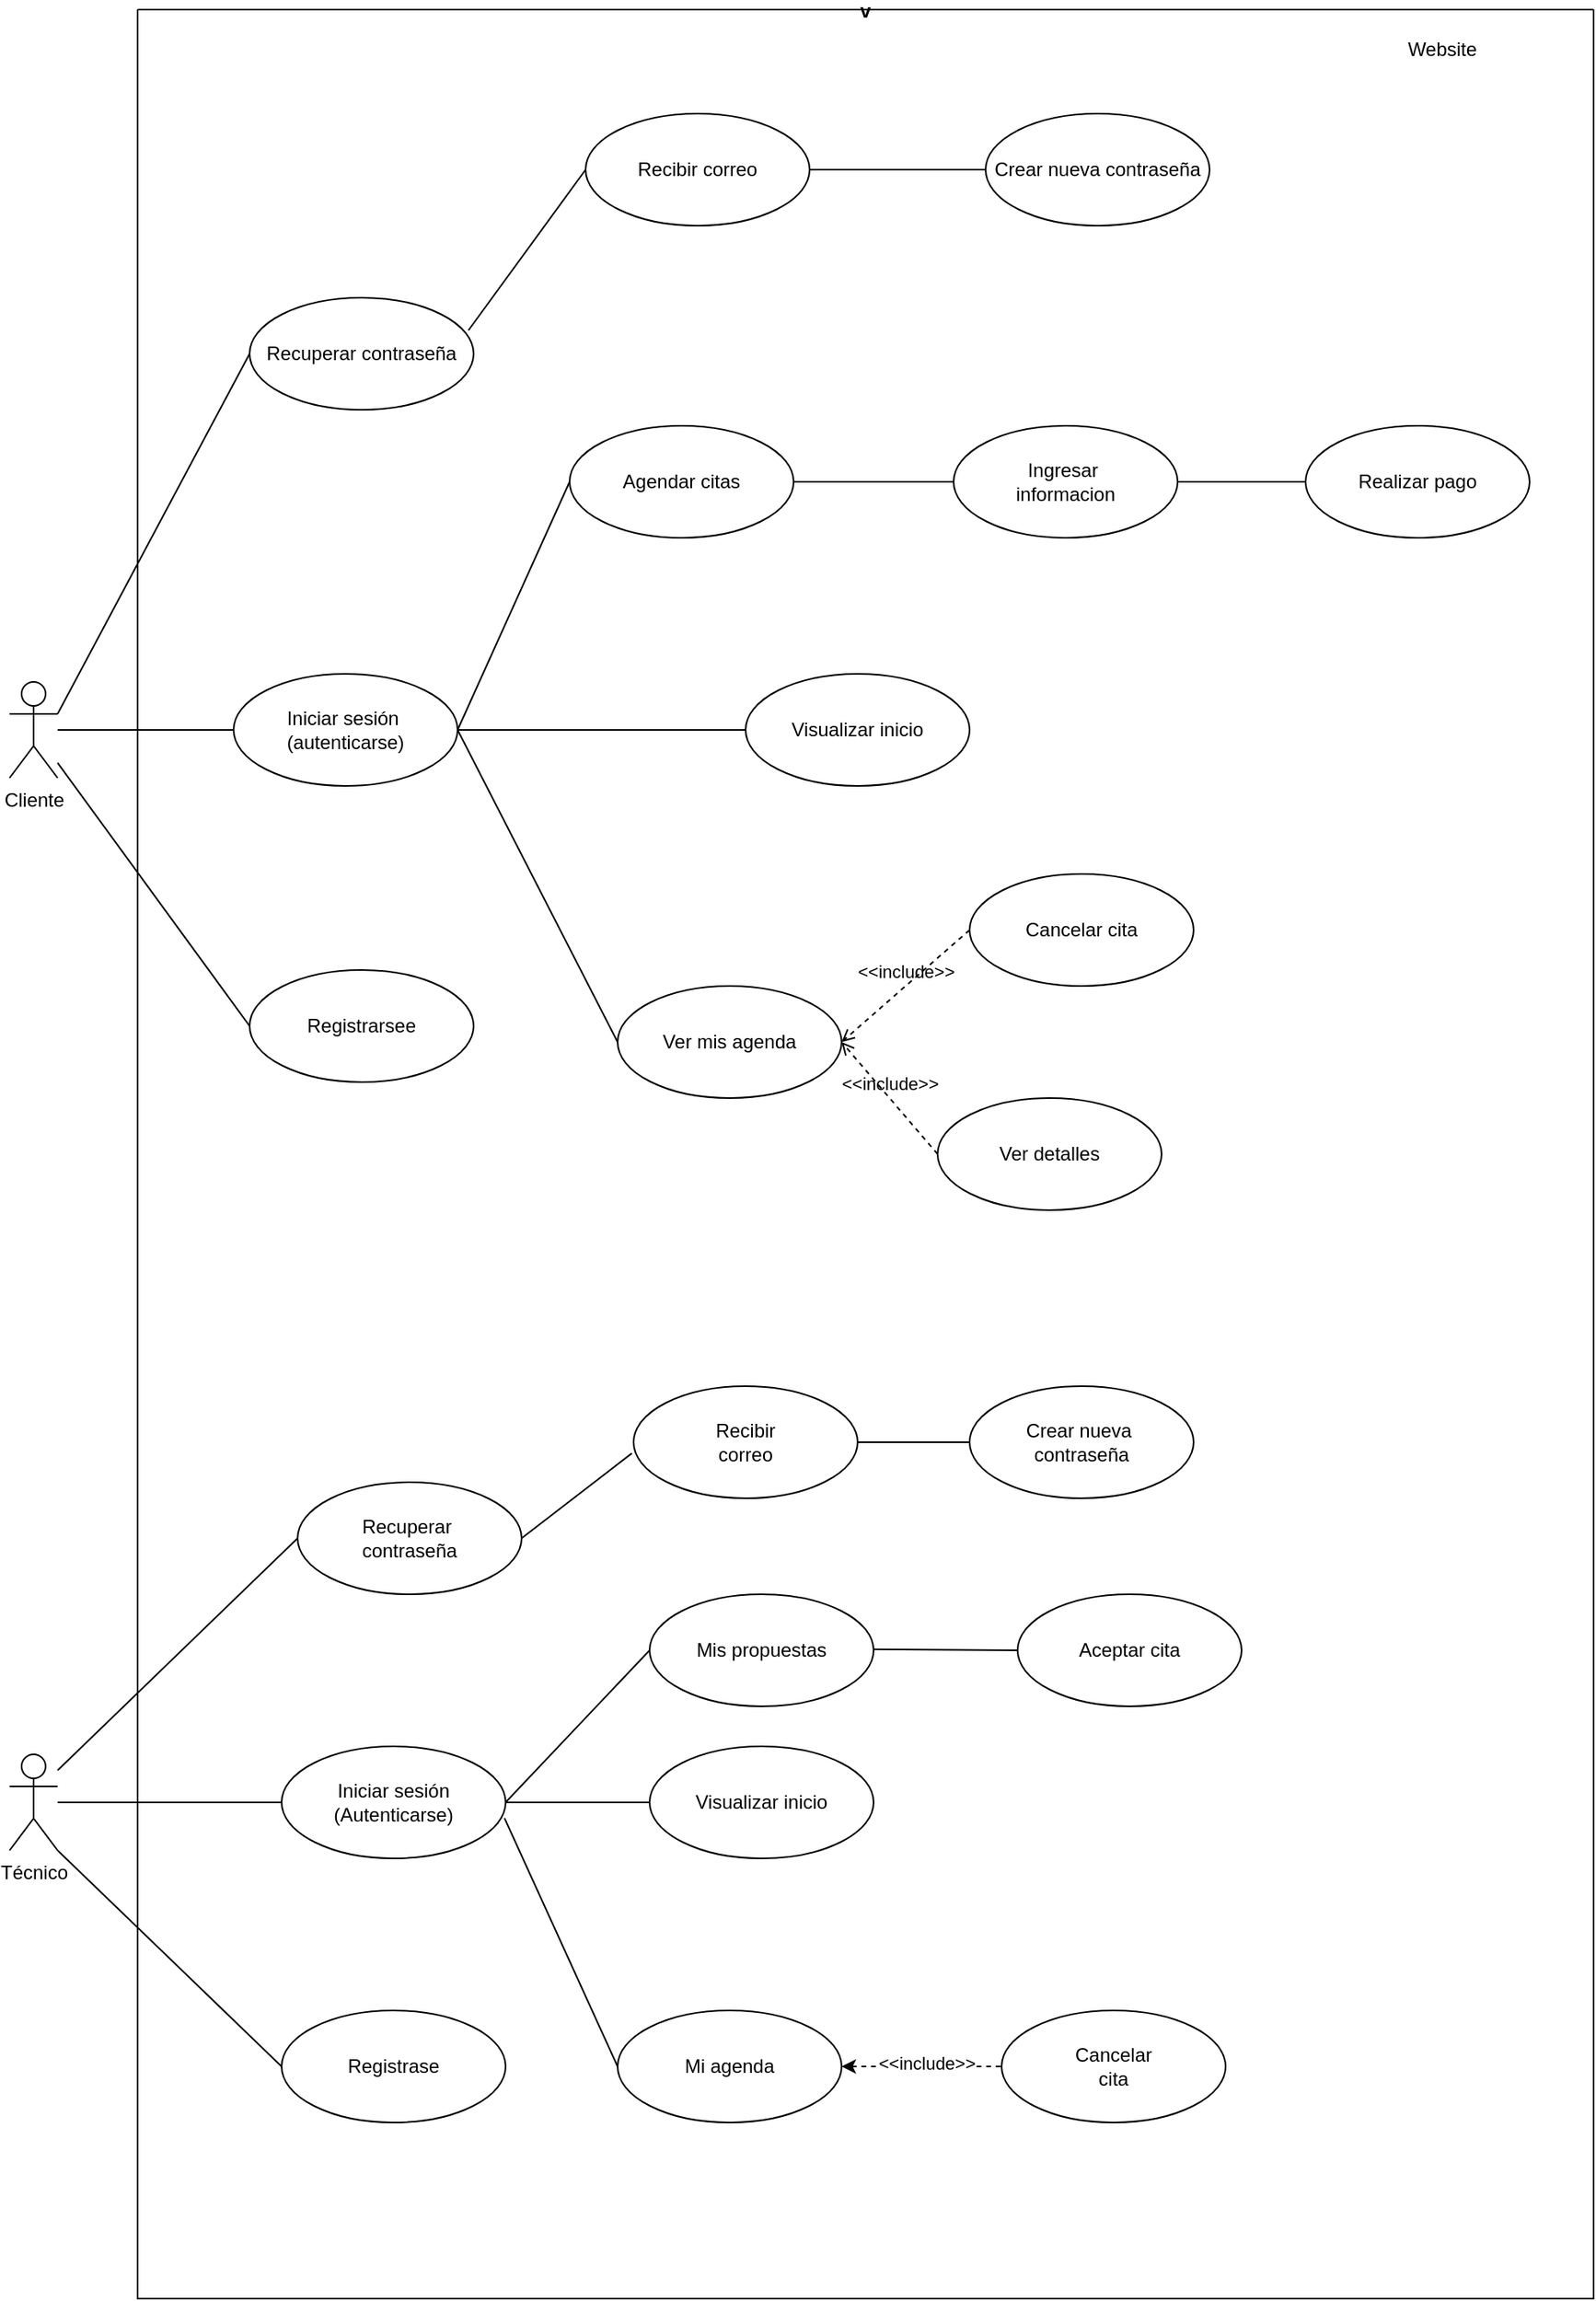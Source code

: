 <mxfile version="24.7.17">
  <diagram name="Page-1" id="BsvyeF4KI63PfdyFnDuq">
    <mxGraphModel dx="2723" dy="2103" grid="1" gridSize="10" guides="1" tooltips="1" connect="1" arrows="1" fold="1" page="0" pageScale="1" pageWidth="827" pageHeight="1169" math="0" shadow="0">
      <root>
        <mxCell id="0" />
        <mxCell id="1" parent="0" />
        <mxCell id="UY9DITYKQAompn-UwXVe-24" style="rounded=0;orthogonalLoop=1;jettySize=auto;html=1;entryX=0;entryY=0.5;entryDx=0;entryDy=0;endArrow=none;endFill=0;" parent="1" source="UY9DITYKQAompn-UwXVe-1" target="UY9DITYKQAompn-UwXVe-3" edge="1">
          <mxGeometry relative="1" as="geometry" />
        </mxCell>
        <mxCell id="UY9DITYKQAompn-UwXVe-25" style="rounded=0;orthogonalLoop=1;jettySize=auto;html=1;entryX=0;entryY=0.5;entryDx=0;entryDy=0;exitX=1;exitY=0.333;exitDx=0;exitDy=0;exitPerimeter=0;endArrow=none;endFill=0;" parent="1" source="UY9DITYKQAompn-UwXVe-1" target="UY9DITYKQAompn-UwXVe-5" edge="1">
          <mxGeometry relative="1" as="geometry" />
        </mxCell>
        <mxCell id="UY9DITYKQAompn-UwXVe-1" value="Cliente" style="shape=umlActor;verticalLabelPosition=bottom;verticalAlign=top;html=1;" parent="1" vertex="1">
          <mxGeometry x="-160" y="-350" width="30" height="60" as="geometry" />
        </mxCell>
        <mxCell id="UY9DITYKQAompn-UwXVe-38" value="v" style="swimlane;startSize=0;" parent="1" vertex="1">
          <mxGeometry x="-80" y="-770" width="910" height="1430" as="geometry">
            <mxRectangle x="-60" y="-710" width="50" height="40" as="alternateBounds" />
          </mxGeometry>
        </mxCell>
        <mxCell id="UY9DITYKQAompn-UwXVe-39" value="Website" style="text;html=1;align=center;verticalAlign=middle;resizable=0;points=[];autosize=1;strokeColor=none;fillColor=none;" parent="UY9DITYKQAompn-UwXVe-38" vertex="1">
          <mxGeometry x="780" y="10" width="70" height="30" as="geometry" />
        </mxCell>
        <mxCell id="UY9DITYKQAompn-UwXVe-3" value="Registrarsee" style="ellipse;whiteSpace=wrap;html=1;" parent="UY9DITYKQAompn-UwXVe-38" vertex="1">
          <mxGeometry x="70" y="600" width="140" height="70" as="geometry" />
        </mxCell>
        <mxCell id="UY9DITYKQAompn-UwXVe-5" value="Recuperar contraseña" style="ellipse;whiteSpace=wrap;html=1;noLabel=0;" parent="UY9DITYKQAompn-UwXVe-38" vertex="1">
          <mxGeometry x="70" y="180" width="140" height="70" as="geometry" />
        </mxCell>
        <mxCell id="UY9DITYKQAompn-UwXVe-8" value="Ingresar&amp;nbsp;&lt;div&gt;informacion&lt;/div&gt;" style="ellipse;whiteSpace=wrap;html=1;" parent="UY9DITYKQAompn-UwXVe-38" vertex="1">
          <mxGeometry x="510" y="260" width="140" height="70" as="geometry" />
        </mxCell>
        <mxCell id="j46p12jNmcbfrppGY4FV-32" style="rounded=0;orthogonalLoop=1;jettySize=auto;html=1;entryX=1;entryY=0.5;entryDx=0;entryDy=0;flowAnimation=0;shadow=0;jumpStyle=none;exitX=0;exitY=0.5;exitDx=0;exitDy=0;elbow=vertical;endArrow=none;endFill=0;" parent="UY9DITYKQAompn-UwXVe-38" source="UY9DITYKQAompn-UwXVe-9" target="I5_FkPABJrjS-Rx3a09a-2" edge="1">
          <mxGeometry relative="1" as="geometry" />
        </mxCell>
        <mxCell id="UY9DITYKQAompn-UwXVe-9" value="Ver mis agenda" style="ellipse;whiteSpace=wrap;html=1;" parent="UY9DITYKQAompn-UwXVe-38" vertex="1">
          <mxGeometry x="300" y="610" width="140" height="70" as="geometry" />
        </mxCell>
        <mxCell id="a-UGdXaP6SHZQmlNzmEN-1" value="Crear nueva contraseña" style="ellipse;whiteSpace=wrap;html=1;" parent="UY9DITYKQAompn-UwXVe-38" vertex="1">
          <mxGeometry x="530" y="65" width="140" height="70" as="geometry" />
        </mxCell>
        <mxCell id="j46p12jNmcbfrppGY4FV-1" value="Visualizar inicio" style="ellipse;whiteSpace=wrap;html=1;" parent="UY9DITYKQAompn-UwXVe-38" vertex="1">
          <mxGeometry x="380" y="415" width="140" height="70" as="geometry" />
        </mxCell>
        <mxCell id="j46p12jNmcbfrppGY4FV-4" value="&lt;div&gt;Recibir correo&lt;/div&gt;" style="ellipse;whiteSpace=wrap;html=1;noLabel=0;" parent="UY9DITYKQAompn-UwXVe-38" vertex="1">
          <mxGeometry x="280" y="65" width="140" height="70" as="geometry" />
        </mxCell>
        <mxCell id="j46p12jNmcbfrppGY4FV-35" style="rounded=0;orthogonalLoop=1;jettySize=auto;html=1;entryX=1;entryY=0.5;entryDx=0;entryDy=0;exitX=0;exitY=0.5;exitDx=0;exitDy=0;endArrow=none;endFill=0;" parent="UY9DITYKQAompn-UwXVe-38" source="j46p12jNmcbfrppGY4FV-9" target="I5_FkPABJrjS-Rx3a09a-2" edge="1">
          <mxGeometry relative="1" as="geometry">
            <Array as="points" />
          </mxGeometry>
        </mxCell>
        <mxCell id="j46p12jNmcbfrppGY4FV-9" value="Agendar citas" style="ellipse;whiteSpace=wrap;html=1;" parent="UY9DITYKQAompn-UwXVe-38" vertex="1">
          <mxGeometry x="270" y="260" width="140" height="70" as="geometry" />
        </mxCell>
        <mxCell id="j46p12jNmcbfrppGY4FV-160" value="Realizar pago" style="ellipse;whiteSpace=wrap;html=1;" parent="UY9DITYKQAompn-UwXVe-38" vertex="1">
          <mxGeometry x="730" y="260" width="140" height="70" as="geometry" />
        </mxCell>
        <mxCell id="I5_FkPABJrjS-Rx3a09a-2" value="Iniciar sesión&amp;nbsp;&lt;div&gt;(autenticarse)&lt;/div&gt;" style="ellipse;whiteSpace=wrap;html=1;" parent="UY9DITYKQAompn-UwXVe-38" vertex="1">
          <mxGeometry x="60" y="415" width="140" height="70" as="geometry" />
        </mxCell>
        <mxCell id="I5_FkPABJrjS-Rx3a09a-7" value="Ver detalles" style="ellipse;whiteSpace=wrap;html=1;" parent="UY9DITYKQAompn-UwXVe-38" vertex="1">
          <mxGeometry x="500" y="680" width="140" height="70" as="geometry" />
        </mxCell>
        <mxCell id="951kdNYIY-3Ci5IxXGCE-1" style="rounded=0;orthogonalLoop=1;jettySize=auto;html=1;entryX=0.977;entryY=0.291;entryDx=0;entryDy=0;exitX=0;exitY=0.5;exitDx=0;exitDy=0;endArrow=none;endFill=0;entryPerimeter=0;" edge="1" parent="UY9DITYKQAompn-UwXVe-38" source="j46p12jNmcbfrppGY4FV-4" target="UY9DITYKQAompn-UwXVe-5">
          <mxGeometry relative="1" as="geometry">
            <mxPoint x="290" y="265" as="sourcePoint" />
            <mxPoint x="210" y="180" as="targetPoint" />
            <Array as="points" />
          </mxGeometry>
        </mxCell>
        <mxCell id="951kdNYIY-3Ci5IxXGCE-2" style="rounded=0;orthogonalLoop=1;jettySize=auto;html=1;entryX=1;entryY=0.5;entryDx=0;entryDy=0;exitX=0;exitY=0.5;exitDx=0;exitDy=0;endArrow=none;endFill=0;" edge="1" parent="UY9DITYKQAompn-UwXVe-38" source="a-UGdXaP6SHZQmlNzmEN-1" target="j46p12jNmcbfrppGY4FV-4">
          <mxGeometry relative="1" as="geometry">
            <mxPoint x="501.5" y="20" as="sourcePoint" />
            <mxPoint x="418.5" y="90" as="targetPoint" />
            <Array as="points" />
          </mxGeometry>
        </mxCell>
        <mxCell id="951kdNYIY-3Ci5IxXGCE-3" style="rounded=0;orthogonalLoop=1;jettySize=auto;html=1;entryX=1;entryY=0.5;entryDx=0;entryDy=0;exitX=0;exitY=0.5;exitDx=0;exitDy=0;endArrow=none;endFill=0;" edge="1" parent="UY9DITYKQAompn-UwXVe-38" source="UY9DITYKQAompn-UwXVe-8" target="j46p12jNmcbfrppGY4FV-9">
          <mxGeometry relative="1" as="geometry">
            <mxPoint x="531.5" y="180" as="sourcePoint" />
            <mxPoint x="410" y="215" as="targetPoint" />
            <Array as="points" />
          </mxGeometry>
        </mxCell>
        <mxCell id="951kdNYIY-3Ci5IxXGCE-4" style="rounded=0;orthogonalLoop=1;jettySize=auto;html=1;exitX=0;exitY=0.5;exitDx=0;exitDy=0;endArrow=none;endFill=0;" edge="1" parent="UY9DITYKQAompn-UwXVe-38" source="j46p12jNmcbfrppGY4FV-1">
          <mxGeometry relative="1" as="geometry">
            <mxPoint x="320" y="305" as="sourcePoint" />
            <mxPoint x="200" y="450" as="targetPoint" />
            <Array as="points" />
          </mxGeometry>
        </mxCell>
        <mxCell id="951kdNYIY-3Ci5IxXGCE-5" value="Cancelar cita" style="ellipse;whiteSpace=wrap;html=1;" vertex="1" parent="UY9DITYKQAompn-UwXVe-38">
          <mxGeometry x="520" y="540" width="140" height="70" as="geometry" />
        </mxCell>
        <mxCell id="951kdNYIY-3Ci5IxXGCE-6" value="&amp;lt;&amp;lt;include&amp;gt;&amp;gt;" style="html=1;verticalAlign=bottom;labelBackgroundColor=none;endArrow=open;endFill=0;dashed=1;rounded=0;exitX=0;exitY=0.5;exitDx=0;exitDy=0;entryX=1;entryY=0.5;entryDx=0;entryDy=0;" edge="1" parent="UY9DITYKQAompn-UwXVe-38" source="I5_FkPABJrjS-Rx3a09a-7" target="UY9DITYKQAompn-UwXVe-9">
          <mxGeometry width="160" relative="1" as="geometry">
            <mxPoint x="360" y="530" as="sourcePoint" />
            <mxPoint x="520" y="530" as="targetPoint" />
          </mxGeometry>
        </mxCell>
        <mxCell id="951kdNYIY-3Ci5IxXGCE-7" value="&amp;lt;&amp;lt;include&amp;gt;&amp;gt;" style="html=1;verticalAlign=bottom;labelBackgroundColor=none;endArrow=open;endFill=0;dashed=1;rounded=0;exitX=0;exitY=0.5;exitDx=0;exitDy=0;entryX=1;entryY=0.5;entryDx=0;entryDy=0;" edge="1" parent="UY9DITYKQAompn-UwXVe-38" source="951kdNYIY-3Ci5IxXGCE-5" target="UY9DITYKQAompn-UwXVe-9">
          <mxGeometry width="160" relative="1" as="geometry">
            <mxPoint x="480" y="490" as="sourcePoint" />
            <mxPoint x="400" y="390" as="targetPoint" />
          </mxGeometry>
        </mxCell>
        <mxCell id="951kdNYIY-3Ci5IxXGCE-9" style="rounded=0;orthogonalLoop=1;jettySize=auto;html=1;entryX=1;entryY=0.5;entryDx=0;entryDy=0;exitX=0;exitY=0.5;exitDx=0;exitDy=0;endArrow=none;endFill=0;" edge="1" parent="UY9DITYKQAompn-UwXVe-38" source="j46p12jNmcbfrppGY4FV-160" target="UY9DITYKQAompn-UwXVe-8">
          <mxGeometry relative="1" as="geometry">
            <mxPoint x="730" y="224.52" as="sourcePoint" />
            <mxPoint x="640" y="224.52" as="targetPoint" />
            <Array as="points" />
          </mxGeometry>
        </mxCell>
        <mxCell id="951kdNYIY-3Ci5IxXGCE-13" value="Registrase" style="ellipse;whiteSpace=wrap;html=1;" vertex="1" parent="UY9DITYKQAompn-UwXVe-38">
          <mxGeometry x="90" y="1250" width="140" height="70" as="geometry" />
        </mxCell>
        <mxCell id="951kdNYIY-3Ci5IxXGCE-14" value="Recuperar&amp;nbsp;&lt;div&gt;contraseña&lt;/div&gt;" style="ellipse;whiteSpace=wrap;html=1;" vertex="1" parent="UY9DITYKQAompn-UwXVe-38">
          <mxGeometry x="100" y="920" width="140" height="70" as="geometry" />
        </mxCell>
        <mxCell id="j46p12jNmcbfrppGY4FV-134" value="Iniciar sesión&lt;div&gt;(Autenticarse)&lt;/div&gt;" style="ellipse;whiteSpace=wrap;html=1;" parent="UY9DITYKQAompn-UwXVe-38" vertex="1">
          <mxGeometry x="90" y="1085" width="140" height="70" as="geometry" />
        </mxCell>
        <mxCell id="j46p12jNmcbfrppGY4FV-151" value="Mi agenda" style="ellipse;whiteSpace=wrap;html=1;" parent="UY9DITYKQAompn-UwXVe-38" vertex="1">
          <mxGeometry x="300" y="1250" width="140" height="70" as="geometry" />
        </mxCell>
        <mxCell id="j46p12jNmcbfrppGY4FV-153" value="Cancelar&lt;div&gt;cita&lt;/div&gt;" style="ellipse;whiteSpace=wrap;html=1;" parent="UY9DITYKQAompn-UwXVe-38" vertex="1">
          <mxGeometry x="540" y="1250" width="140" height="70" as="geometry" />
        </mxCell>
        <mxCell id="j46p12jNmcbfrppGY4FV-157" style="rounded=0;orthogonalLoop=1;jettySize=auto;html=1;entryX=0;entryY=0.5;entryDx=0;entryDy=0;dashed=1;startArrow=classic;startFill=1;endArrow=none;endFill=0;" parent="UY9DITYKQAompn-UwXVe-38" source="j46p12jNmcbfrppGY4FV-151" target="j46p12jNmcbfrppGY4FV-153" edge="1">
          <mxGeometry relative="1" as="geometry">
            <mxPoint x="440" y="1215" as="sourcePoint" />
            <mxPoint x="570" y="1235" as="targetPoint" />
          </mxGeometry>
        </mxCell>
        <mxCell id="j46p12jNmcbfrppGY4FV-158" value="&amp;lt;&amp;lt;include&amp;gt;&amp;gt;" style="edgeLabel;html=1;align=center;verticalAlign=middle;resizable=0;points=[];" parent="j46p12jNmcbfrppGY4FV-157" connectable="0" vertex="1">
          <mxGeometry x="0.053" y="2" relative="1" as="geometry">
            <mxPoint as="offset" />
          </mxGeometry>
        </mxCell>
        <mxCell id="951kdNYIY-3Ci5IxXGCE-16" value="Visualizar inicio" style="ellipse;whiteSpace=wrap;html=1;" vertex="1" parent="UY9DITYKQAompn-UwXVe-38">
          <mxGeometry x="320" y="1085" width="140" height="70" as="geometry" />
        </mxCell>
        <mxCell id="951kdNYIY-3Ci5IxXGCE-20" style="rounded=0;orthogonalLoop=1;jettySize=auto;html=1;entryX=0;entryY=0.5;entryDx=0;entryDy=0;endArrow=none;endFill=0;exitX=1;exitY=0.5;exitDx=0;exitDy=0;" edge="1" parent="UY9DITYKQAompn-UwXVe-38" source="j46p12jNmcbfrppGY4FV-134" target="951kdNYIY-3Ci5IxXGCE-16">
          <mxGeometry relative="1" as="geometry">
            <mxPoint x="240" y="1140" as="sourcePoint" />
            <mxPoint x="370" y="1139" as="targetPoint" />
          </mxGeometry>
        </mxCell>
        <mxCell id="951kdNYIY-3Ci5IxXGCE-53" style="rounded=0;orthogonalLoop=1;jettySize=auto;html=1;entryX=0;entryY=0.5;entryDx=0;entryDy=0;endArrow=none;endFill=0;exitX=0.995;exitY=0.64;exitDx=0;exitDy=0;exitPerimeter=0;" edge="1" parent="UY9DITYKQAompn-UwXVe-38" source="j46p12jNmcbfrppGY4FV-134" target="j46p12jNmcbfrppGY4FV-151">
          <mxGeometry relative="1" as="geometry">
            <mxPoint x="240" y="1150" as="sourcePoint" />
            <mxPoint x="330" y="1150" as="targetPoint" />
          </mxGeometry>
        </mxCell>
        <mxCell id="951kdNYIY-3Ci5IxXGCE-54" value="Recibir&lt;div&gt;correo&lt;/div&gt;" style="ellipse;whiteSpace=wrap;html=1;" vertex="1" parent="UY9DITYKQAompn-UwXVe-38">
          <mxGeometry x="310" y="860" width="140" height="70" as="geometry" />
        </mxCell>
        <mxCell id="951kdNYIY-3Ci5IxXGCE-55" value="Crear nueva&amp;nbsp;&lt;div&gt;contraseña&lt;/div&gt;" style="ellipse;whiteSpace=wrap;html=1;" vertex="1" parent="UY9DITYKQAompn-UwXVe-38">
          <mxGeometry x="520" y="860" width="140" height="70" as="geometry" />
        </mxCell>
        <mxCell id="951kdNYIY-3Ci5IxXGCE-56" style="rounded=0;orthogonalLoop=1;jettySize=auto;html=1;entryX=0;entryY=0.5;entryDx=0;entryDy=0;endArrow=none;endFill=0;exitX=1;exitY=0.5;exitDx=0;exitDy=0;" edge="1" parent="UY9DITYKQAompn-UwXVe-38" source="951kdNYIY-3Ci5IxXGCE-54" target="951kdNYIY-3Ci5IxXGCE-55">
          <mxGeometry relative="1" as="geometry">
            <mxPoint x="470" y="895" as="sourcePoint" />
            <mxPoint x="540" y="894.17" as="targetPoint" />
          </mxGeometry>
        </mxCell>
        <mxCell id="951kdNYIY-3Ci5IxXGCE-57" style="rounded=0;orthogonalLoop=1;jettySize=auto;html=1;entryX=-0.008;entryY=0.599;entryDx=0;entryDy=0;endArrow=none;endFill=0;exitX=1;exitY=0.5;exitDx=0;exitDy=0;entryPerimeter=0;" edge="1" parent="UY9DITYKQAompn-UwXVe-38" source="951kdNYIY-3Ci5IxXGCE-14" target="951kdNYIY-3Ci5IxXGCE-54">
          <mxGeometry relative="1" as="geometry">
            <mxPoint x="240" y="954.52" as="sourcePoint" />
            <mxPoint x="310" y="954.52" as="targetPoint" />
          </mxGeometry>
        </mxCell>
        <mxCell id="951kdNYIY-3Ci5IxXGCE-58" value="Mis propuestas" style="ellipse;whiteSpace=wrap;html=1;" vertex="1" parent="UY9DITYKQAompn-UwXVe-38">
          <mxGeometry x="320" y="990" width="140" height="70" as="geometry" />
        </mxCell>
        <mxCell id="951kdNYIY-3Ci5IxXGCE-97" value="Aceptar cita" style="ellipse;whiteSpace=wrap;html=1;" vertex="1" parent="UY9DITYKQAompn-UwXVe-38">
          <mxGeometry x="550" y="990" width="140" height="70" as="geometry" />
        </mxCell>
        <mxCell id="951kdNYIY-3Ci5IxXGCE-98" style="rounded=0;orthogonalLoop=1;jettySize=auto;html=1;endArrow=none;endFill=0;exitX=1;exitY=0.5;exitDx=0;exitDy=0;entryX=0;entryY=0.5;entryDx=0;entryDy=0;" edge="1" parent="UY9DITYKQAompn-UwXVe-38" source="j46p12jNmcbfrppGY4FV-134" target="951kdNYIY-3Ci5IxXGCE-58">
          <mxGeometry relative="1" as="geometry">
            <mxPoint x="230" y="1030" as="sourcePoint" />
            <mxPoint x="310" y="1030" as="targetPoint" />
          </mxGeometry>
        </mxCell>
        <mxCell id="951kdNYIY-3Ci5IxXGCE-99" style="rounded=0;orthogonalLoop=1;jettySize=auto;html=1;entryX=0;entryY=0.5;entryDx=0;entryDy=0;endArrow=none;endFill=0;exitX=1;exitY=0.5;exitDx=0;exitDy=0;" edge="1" parent="UY9DITYKQAompn-UwXVe-38" target="951kdNYIY-3Ci5IxXGCE-97">
          <mxGeometry relative="1" as="geometry">
            <mxPoint x="460" y="1024.41" as="sourcePoint" />
            <mxPoint x="550" y="1024.41" as="targetPoint" />
          </mxGeometry>
        </mxCell>
        <mxCell id="j46p12jNmcbfrppGY4FV-129" style="rounded=0;orthogonalLoop=1;jettySize=auto;html=1;entryX=0;entryY=0.5;entryDx=0;entryDy=0;endArrow=none;endFill=0;" parent="1" source="j46p12jNmcbfrppGY4FV-131" target="j46p12jNmcbfrppGY4FV-134" edge="1">
          <mxGeometry relative="1" as="geometry" />
        </mxCell>
        <mxCell id="j46p12jNmcbfrppGY4FV-131" value="Técnico" style="shape=umlActor;verticalLabelPosition=bottom;verticalAlign=top;html=1;" parent="1" vertex="1">
          <mxGeometry x="-160" y="320" width="30" height="60" as="geometry" />
        </mxCell>
        <mxCell id="I5_FkPABJrjS-Rx3a09a-1" style="rounded=0;orthogonalLoop=1;jettySize=auto;html=1;entryX=0;entryY=0.5;entryDx=0;entryDy=0;endArrow=none;endFill=0;" parent="1" source="UY9DITYKQAompn-UwXVe-1" edge="1" target="I5_FkPABJrjS-Rx3a09a-2">
          <mxGeometry relative="1" as="geometry">
            <mxPoint x="-140" y="-558.5" as="sourcePoint" />
            <mxPoint x="-20.0" y="-561.5" as="targetPoint" />
          </mxGeometry>
        </mxCell>
        <mxCell id="951kdNYIY-3Ci5IxXGCE-17" style="rounded=0;orthogonalLoop=1;jettySize=auto;html=1;flowAnimation=0;shadow=0;jumpStyle=none;exitX=0;exitY=0.5;exitDx=0;exitDy=0;elbow=vertical;endArrow=none;endFill=0;" edge="1" parent="1" source="951kdNYIY-3Ci5IxXGCE-14">
          <mxGeometry relative="1" as="geometry">
            <mxPoint x="310" y="205" as="sourcePoint" />
            <mxPoint x="-130" y="330" as="targetPoint" />
          </mxGeometry>
        </mxCell>
        <mxCell id="951kdNYIY-3Ci5IxXGCE-19" style="rounded=0;orthogonalLoop=1;jettySize=auto;html=1;entryX=0;entryY=0.5;entryDx=0;entryDy=0;endArrow=none;endFill=0;exitX=1;exitY=1;exitDx=0;exitDy=0;exitPerimeter=0;" edge="1" parent="1" source="j46p12jNmcbfrppGY4FV-131" target="951kdNYIY-3Ci5IxXGCE-13">
          <mxGeometry relative="1" as="geometry">
            <mxPoint x="-120" y="360" as="sourcePoint" />
            <mxPoint x="20" y="360" as="targetPoint" />
          </mxGeometry>
        </mxCell>
      </root>
    </mxGraphModel>
  </diagram>
</mxfile>
